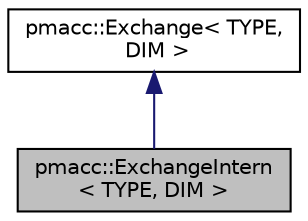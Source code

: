 digraph "pmacc::ExchangeIntern&lt; TYPE, DIM &gt;"
{
 // LATEX_PDF_SIZE
  edge [fontname="Helvetica",fontsize="10",labelfontname="Helvetica",labelfontsize="10"];
  node [fontname="Helvetica",fontsize="10",shape=record];
  Node1 [label="pmacc::ExchangeIntern\l\< TYPE, DIM \>",height=0.2,width=0.4,color="black", fillcolor="grey75", style="filled", fontcolor="black",tooltip="Internal Exchange implementation."];
  Node2 -> Node1 [dir="back",color="midnightblue",fontsize="10",style="solid",fontname="Helvetica"];
  Node2 [label="pmacc::Exchange\< TYPE,\l DIM \>",height=0.2,width=0.4,color="black", fillcolor="white", style="filled",URL="$classpmacc_1_1_exchange.html",tooltip="Interface for a DIM-dimensional buffer used for data exchange."];
}
